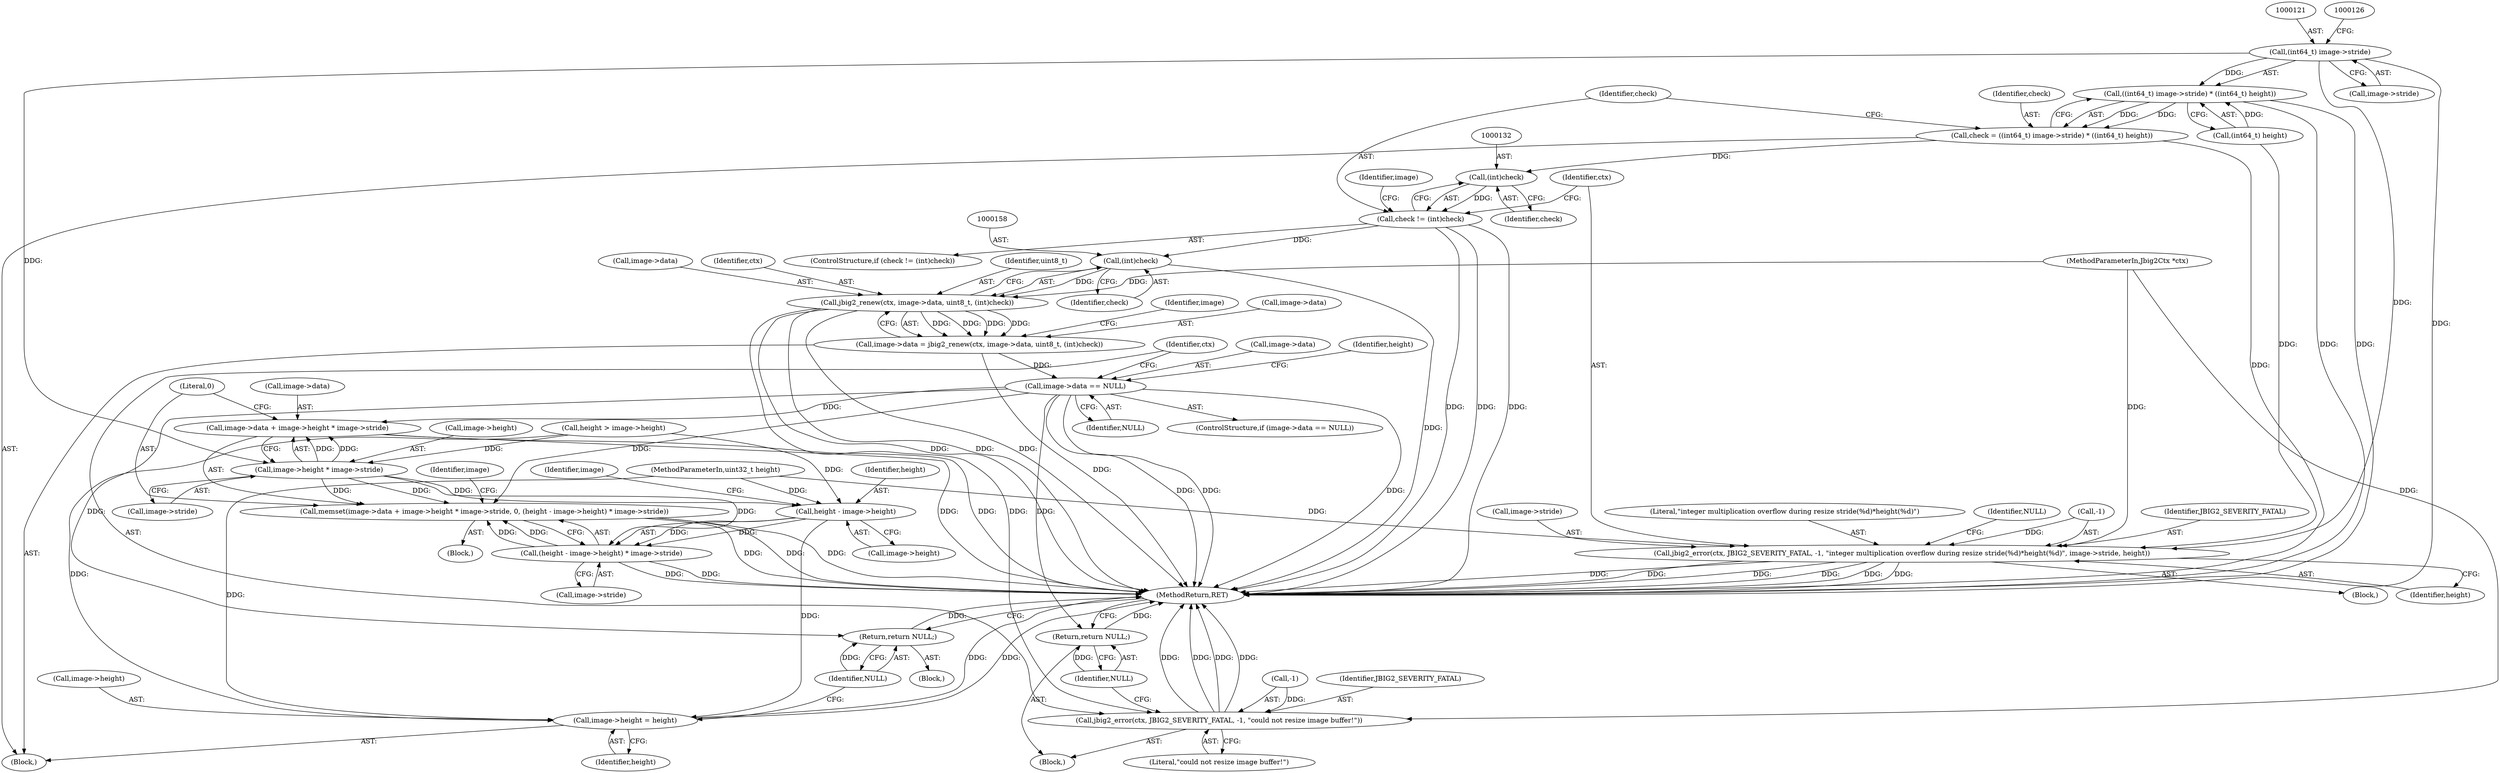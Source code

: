 digraph "0_ghostscript_e698d5c11d27212aa1098bc5b1673a3378563092_6@pointer" {
"1000120" [label="(Call,(int64_t) image->stride)"];
"1000119" [label="(Call,((int64_t) image->stride) * ((int64_t) height))"];
"1000117" [label="(Call,check = ((int64_t) image->stride) * ((int64_t) height))"];
"1000131" [label="(Call,(int)check)"];
"1000129" [label="(Call,check != (int)check)"];
"1000157" [label="(Call,(int)check)"];
"1000151" [label="(Call,jbig2_renew(ctx, image->data, uint8_t, (int)check))"];
"1000147" [label="(Call,image->data = jbig2_renew(ctx, image->data, uint8_t, (int)check))"];
"1000161" [label="(Call,image->data == NULL)"];
"1000173" [label="(Return,return NULL;)"];
"1000182" [label="(Call,memset(image->data + image->height * image->stride, 0, (height - image->height) * image->stride))"];
"1000183" [label="(Call,image->data + image->height * image->stride)"];
"1000217" [label="(Return,return NULL;)"];
"1000167" [label="(Call,jbig2_error(ctx, JBIG2_SEVERITY_FATAL, -1, \"could not resize image buffer!\"))"];
"1000135" [label="(Call,jbig2_error(ctx, JBIG2_SEVERITY_FATAL, -1, \"integer multiplication overflow during resize stride(%d)*height(%d)\", image->stride, height))"];
"1000187" [label="(Call,image->height * image->stride)"];
"1000196" [label="(Call,height - image->height)"];
"1000195" [label="(Call,(height - image->height) * image->stride)"];
"1000204" [label="(Call,image->height = height)"];
"1000202" [label="(Identifier,image)"];
"1000159" [label="(Identifier,check)"];
"1000128" [label="(ControlStructure,if (check != (int)check))"];
"1000182" [label="(Call,memset(image->data + image->height * image->stride, 0, (height - image->height) * image->stride))"];
"1000170" [label="(Call,-1)"];
"1000177" [label="(Identifier,height)"];
"1000137" [label="(Identifier,JBIG2_SEVERITY_FATAL)"];
"1000208" [label="(Identifier,height)"];
"1000166" [label="(Block,)"];
"1000162" [label="(Call,image->data)"];
"1000173" [label="(Return,return NULL;)"];
"1000174" [label="(Identifier,NULL)"];
"1000169" [label="(Identifier,JBIG2_SEVERITY_FATAL)"];
"1000153" [label="(Call,image->data)"];
"1000107" [label="(MethodParameterIn,uint32_t height)"];
"1000163" [label="(Identifier,image)"];
"1000151" [label="(Call,jbig2_renew(ctx, image->data, uint8_t, (int)check))"];
"1000181" [label="(Block,)"];
"1000147" [label="(Call,image->data = jbig2_renew(ctx, image->data, uint8_t, (int)check))"];
"1000119" [label="(Call,((int64_t) image->stride) * ((int64_t) height))"];
"1000194" [label="(Literal,0)"];
"1000184" [label="(Call,image->data)"];
"1000172" [label="(Literal,\"could not resize image buffer!\")"];
"1000130" [label="(Identifier,check)"];
"1000131" [label="(Call,(int)check)"];
"1000197" [label="(Identifier,height)"];
"1000218" [label="(Identifier,NULL)"];
"1000122" [label="(Call,image->stride)"];
"1000187" [label="(Call,image->height * image->stride)"];
"1000133" [label="(Identifier,check)"];
"1000118" [label="(Identifier,check)"];
"1000160" [label="(ControlStructure,if (image->data == NULL))"];
"1000191" [label="(Call,image->stride)"];
"1000219" [label="(MethodReturn,RET)"];
"1000161" [label="(Call,image->data == NULL)"];
"1000141" [label="(Call,image->stride)"];
"1000196" [label="(Call,height - image->height)"];
"1000120" [label="(Call,(int64_t) image->stride)"];
"1000152" [label="(Identifier,ctx)"];
"1000115" [label="(Block,)"];
"1000157" [label="(Call,(int)check)"];
"1000176" [label="(Call,height > image->height)"];
"1000140" [label="(Literal,\"integer multiplication overflow during resize stride(%d)*height(%d)\")"];
"1000149" [label="(Identifier,image)"];
"1000165" [label="(Identifier,NULL)"];
"1000156" [label="(Identifier,uint8_t)"];
"1000136" [label="(Identifier,ctx)"];
"1000134" [label="(Block,)"];
"1000188" [label="(Call,image->height)"];
"1000204" [label="(Call,image->height = height)"];
"1000117" [label="(Call,check = ((int64_t) image->stride) * ((int64_t) height))"];
"1000217" [label="(Return,return NULL;)"];
"1000183" [label="(Call,image->data + image->height * image->stride)"];
"1000129" [label="(Call,check != (int)check)"];
"1000104" [label="(MethodParameterIn,Jbig2Ctx *ctx)"];
"1000144" [label="(Identifier,height)"];
"1000201" [label="(Call,image->stride)"];
"1000205" [label="(Call,image->height)"];
"1000135" [label="(Call,jbig2_error(ctx, JBIG2_SEVERITY_FATAL, -1, \"integer multiplication overflow during resize stride(%d)*height(%d)\", image->stride, height))"];
"1000146" [label="(Identifier,NULL)"];
"1000108" [label="(Block,)"];
"1000167" [label="(Call,jbig2_error(ctx, JBIG2_SEVERITY_FATAL, -1, \"could not resize image buffer!\"))"];
"1000125" [label="(Call,(int64_t) height)"];
"1000206" [label="(Identifier,image)"];
"1000195" [label="(Call,(height - image->height) * image->stride)"];
"1000168" [label="(Identifier,ctx)"];
"1000148" [label="(Call,image->data)"];
"1000198" [label="(Call,image->height)"];
"1000138" [label="(Call,-1)"];
"1000120" -> "1000119"  [label="AST: "];
"1000120" -> "1000122"  [label="CFG: "];
"1000121" -> "1000120"  [label="AST: "];
"1000122" -> "1000120"  [label="AST: "];
"1000126" -> "1000120"  [label="CFG: "];
"1000120" -> "1000219"  [label="DDG: "];
"1000120" -> "1000119"  [label="DDG: "];
"1000120" -> "1000135"  [label="DDG: "];
"1000120" -> "1000187"  [label="DDG: "];
"1000119" -> "1000117"  [label="AST: "];
"1000119" -> "1000125"  [label="CFG: "];
"1000125" -> "1000119"  [label="AST: "];
"1000117" -> "1000119"  [label="CFG: "];
"1000119" -> "1000219"  [label="DDG: "];
"1000119" -> "1000219"  [label="DDG: "];
"1000119" -> "1000117"  [label="DDG: "];
"1000119" -> "1000117"  [label="DDG: "];
"1000125" -> "1000119"  [label="DDG: "];
"1000117" -> "1000115"  [label="AST: "];
"1000118" -> "1000117"  [label="AST: "];
"1000130" -> "1000117"  [label="CFG: "];
"1000117" -> "1000219"  [label="DDG: "];
"1000117" -> "1000131"  [label="DDG: "];
"1000131" -> "1000129"  [label="AST: "];
"1000131" -> "1000133"  [label="CFG: "];
"1000132" -> "1000131"  [label="AST: "];
"1000133" -> "1000131"  [label="AST: "];
"1000129" -> "1000131"  [label="CFG: "];
"1000131" -> "1000129"  [label="DDG: "];
"1000129" -> "1000128"  [label="AST: "];
"1000130" -> "1000129"  [label="AST: "];
"1000136" -> "1000129"  [label="CFG: "];
"1000149" -> "1000129"  [label="CFG: "];
"1000129" -> "1000219"  [label="DDG: "];
"1000129" -> "1000219"  [label="DDG: "];
"1000129" -> "1000219"  [label="DDG: "];
"1000129" -> "1000157"  [label="DDG: "];
"1000157" -> "1000151"  [label="AST: "];
"1000157" -> "1000159"  [label="CFG: "];
"1000158" -> "1000157"  [label="AST: "];
"1000159" -> "1000157"  [label="AST: "];
"1000151" -> "1000157"  [label="CFG: "];
"1000157" -> "1000219"  [label="DDG: "];
"1000157" -> "1000151"  [label="DDG: "];
"1000151" -> "1000147"  [label="AST: "];
"1000152" -> "1000151"  [label="AST: "];
"1000153" -> "1000151"  [label="AST: "];
"1000156" -> "1000151"  [label="AST: "];
"1000147" -> "1000151"  [label="CFG: "];
"1000151" -> "1000219"  [label="DDG: "];
"1000151" -> "1000219"  [label="DDG: "];
"1000151" -> "1000219"  [label="DDG: "];
"1000151" -> "1000147"  [label="DDG: "];
"1000151" -> "1000147"  [label="DDG: "];
"1000151" -> "1000147"  [label="DDG: "];
"1000151" -> "1000147"  [label="DDG: "];
"1000104" -> "1000151"  [label="DDG: "];
"1000151" -> "1000167"  [label="DDG: "];
"1000147" -> "1000115"  [label="AST: "];
"1000148" -> "1000147"  [label="AST: "];
"1000163" -> "1000147"  [label="CFG: "];
"1000147" -> "1000219"  [label="DDG: "];
"1000147" -> "1000161"  [label="DDG: "];
"1000161" -> "1000160"  [label="AST: "];
"1000161" -> "1000165"  [label="CFG: "];
"1000162" -> "1000161"  [label="AST: "];
"1000165" -> "1000161"  [label="AST: "];
"1000168" -> "1000161"  [label="CFG: "];
"1000177" -> "1000161"  [label="CFG: "];
"1000161" -> "1000219"  [label="DDG: "];
"1000161" -> "1000219"  [label="DDG: "];
"1000161" -> "1000219"  [label="DDG: "];
"1000161" -> "1000173"  [label="DDG: "];
"1000161" -> "1000182"  [label="DDG: "];
"1000161" -> "1000183"  [label="DDG: "];
"1000161" -> "1000217"  [label="DDG: "];
"1000173" -> "1000166"  [label="AST: "];
"1000173" -> "1000174"  [label="CFG: "];
"1000174" -> "1000173"  [label="AST: "];
"1000219" -> "1000173"  [label="CFG: "];
"1000173" -> "1000219"  [label="DDG: "];
"1000174" -> "1000173"  [label="DDG: "];
"1000182" -> "1000181"  [label="AST: "];
"1000182" -> "1000195"  [label="CFG: "];
"1000183" -> "1000182"  [label="AST: "];
"1000194" -> "1000182"  [label="AST: "];
"1000195" -> "1000182"  [label="AST: "];
"1000206" -> "1000182"  [label="CFG: "];
"1000182" -> "1000219"  [label="DDG: "];
"1000182" -> "1000219"  [label="DDG: "];
"1000182" -> "1000219"  [label="DDG: "];
"1000187" -> "1000182"  [label="DDG: "];
"1000187" -> "1000182"  [label="DDG: "];
"1000195" -> "1000182"  [label="DDG: "];
"1000195" -> "1000182"  [label="DDG: "];
"1000183" -> "1000187"  [label="CFG: "];
"1000184" -> "1000183"  [label="AST: "];
"1000187" -> "1000183"  [label="AST: "];
"1000194" -> "1000183"  [label="CFG: "];
"1000183" -> "1000219"  [label="DDG: "];
"1000183" -> "1000219"  [label="DDG: "];
"1000187" -> "1000183"  [label="DDG: "];
"1000187" -> "1000183"  [label="DDG: "];
"1000217" -> "1000108"  [label="AST: "];
"1000217" -> "1000218"  [label="CFG: "];
"1000218" -> "1000217"  [label="AST: "];
"1000219" -> "1000217"  [label="CFG: "];
"1000217" -> "1000219"  [label="DDG: "];
"1000218" -> "1000217"  [label="DDG: "];
"1000167" -> "1000166"  [label="AST: "];
"1000167" -> "1000172"  [label="CFG: "];
"1000168" -> "1000167"  [label="AST: "];
"1000169" -> "1000167"  [label="AST: "];
"1000170" -> "1000167"  [label="AST: "];
"1000172" -> "1000167"  [label="AST: "];
"1000174" -> "1000167"  [label="CFG: "];
"1000167" -> "1000219"  [label="DDG: "];
"1000167" -> "1000219"  [label="DDG: "];
"1000167" -> "1000219"  [label="DDG: "];
"1000167" -> "1000219"  [label="DDG: "];
"1000104" -> "1000167"  [label="DDG: "];
"1000170" -> "1000167"  [label="DDG: "];
"1000135" -> "1000134"  [label="AST: "];
"1000135" -> "1000144"  [label="CFG: "];
"1000136" -> "1000135"  [label="AST: "];
"1000137" -> "1000135"  [label="AST: "];
"1000138" -> "1000135"  [label="AST: "];
"1000140" -> "1000135"  [label="AST: "];
"1000141" -> "1000135"  [label="AST: "];
"1000144" -> "1000135"  [label="AST: "];
"1000146" -> "1000135"  [label="CFG: "];
"1000135" -> "1000219"  [label="DDG: "];
"1000135" -> "1000219"  [label="DDG: "];
"1000135" -> "1000219"  [label="DDG: "];
"1000135" -> "1000219"  [label="DDG: "];
"1000135" -> "1000219"  [label="DDG: "];
"1000135" -> "1000219"  [label="DDG: "];
"1000104" -> "1000135"  [label="DDG: "];
"1000138" -> "1000135"  [label="DDG: "];
"1000125" -> "1000135"  [label="DDG: "];
"1000107" -> "1000135"  [label="DDG: "];
"1000187" -> "1000191"  [label="CFG: "];
"1000188" -> "1000187"  [label="AST: "];
"1000191" -> "1000187"  [label="AST: "];
"1000176" -> "1000187"  [label="DDG: "];
"1000187" -> "1000196"  [label="DDG: "];
"1000187" -> "1000195"  [label="DDG: "];
"1000196" -> "1000195"  [label="AST: "];
"1000196" -> "1000198"  [label="CFG: "];
"1000197" -> "1000196"  [label="AST: "];
"1000198" -> "1000196"  [label="AST: "];
"1000202" -> "1000196"  [label="CFG: "];
"1000196" -> "1000195"  [label="DDG: "];
"1000196" -> "1000195"  [label="DDG: "];
"1000176" -> "1000196"  [label="DDG: "];
"1000107" -> "1000196"  [label="DDG: "];
"1000196" -> "1000204"  [label="DDG: "];
"1000195" -> "1000201"  [label="CFG: "];
"1000201" -> "1000195"  [label="AST: "];
"1000195" -> "1000219"  [label="DDG: "];
"1000195" -> "1000219"  [label="DDG: "];
"1000204" -> "1000115"  [label="AST: "];
"1000204" -> "1000208"  [label="CFG: "];
"1000205" -> "1000204"  [label="AST: "];
"1000208" -> "1000204"  [label="AST: "];
"1000218" -> "1000204"  [label="CFG: "];
"1000204" -> "1000219"  [label="DDG: "];
"1000204" -> "1000219"  [label="DDG: "];
"1000176" -> "1000204"  [label="DDG: "];
"1000107" -> "1000204"  [label="DDG: "];
}
